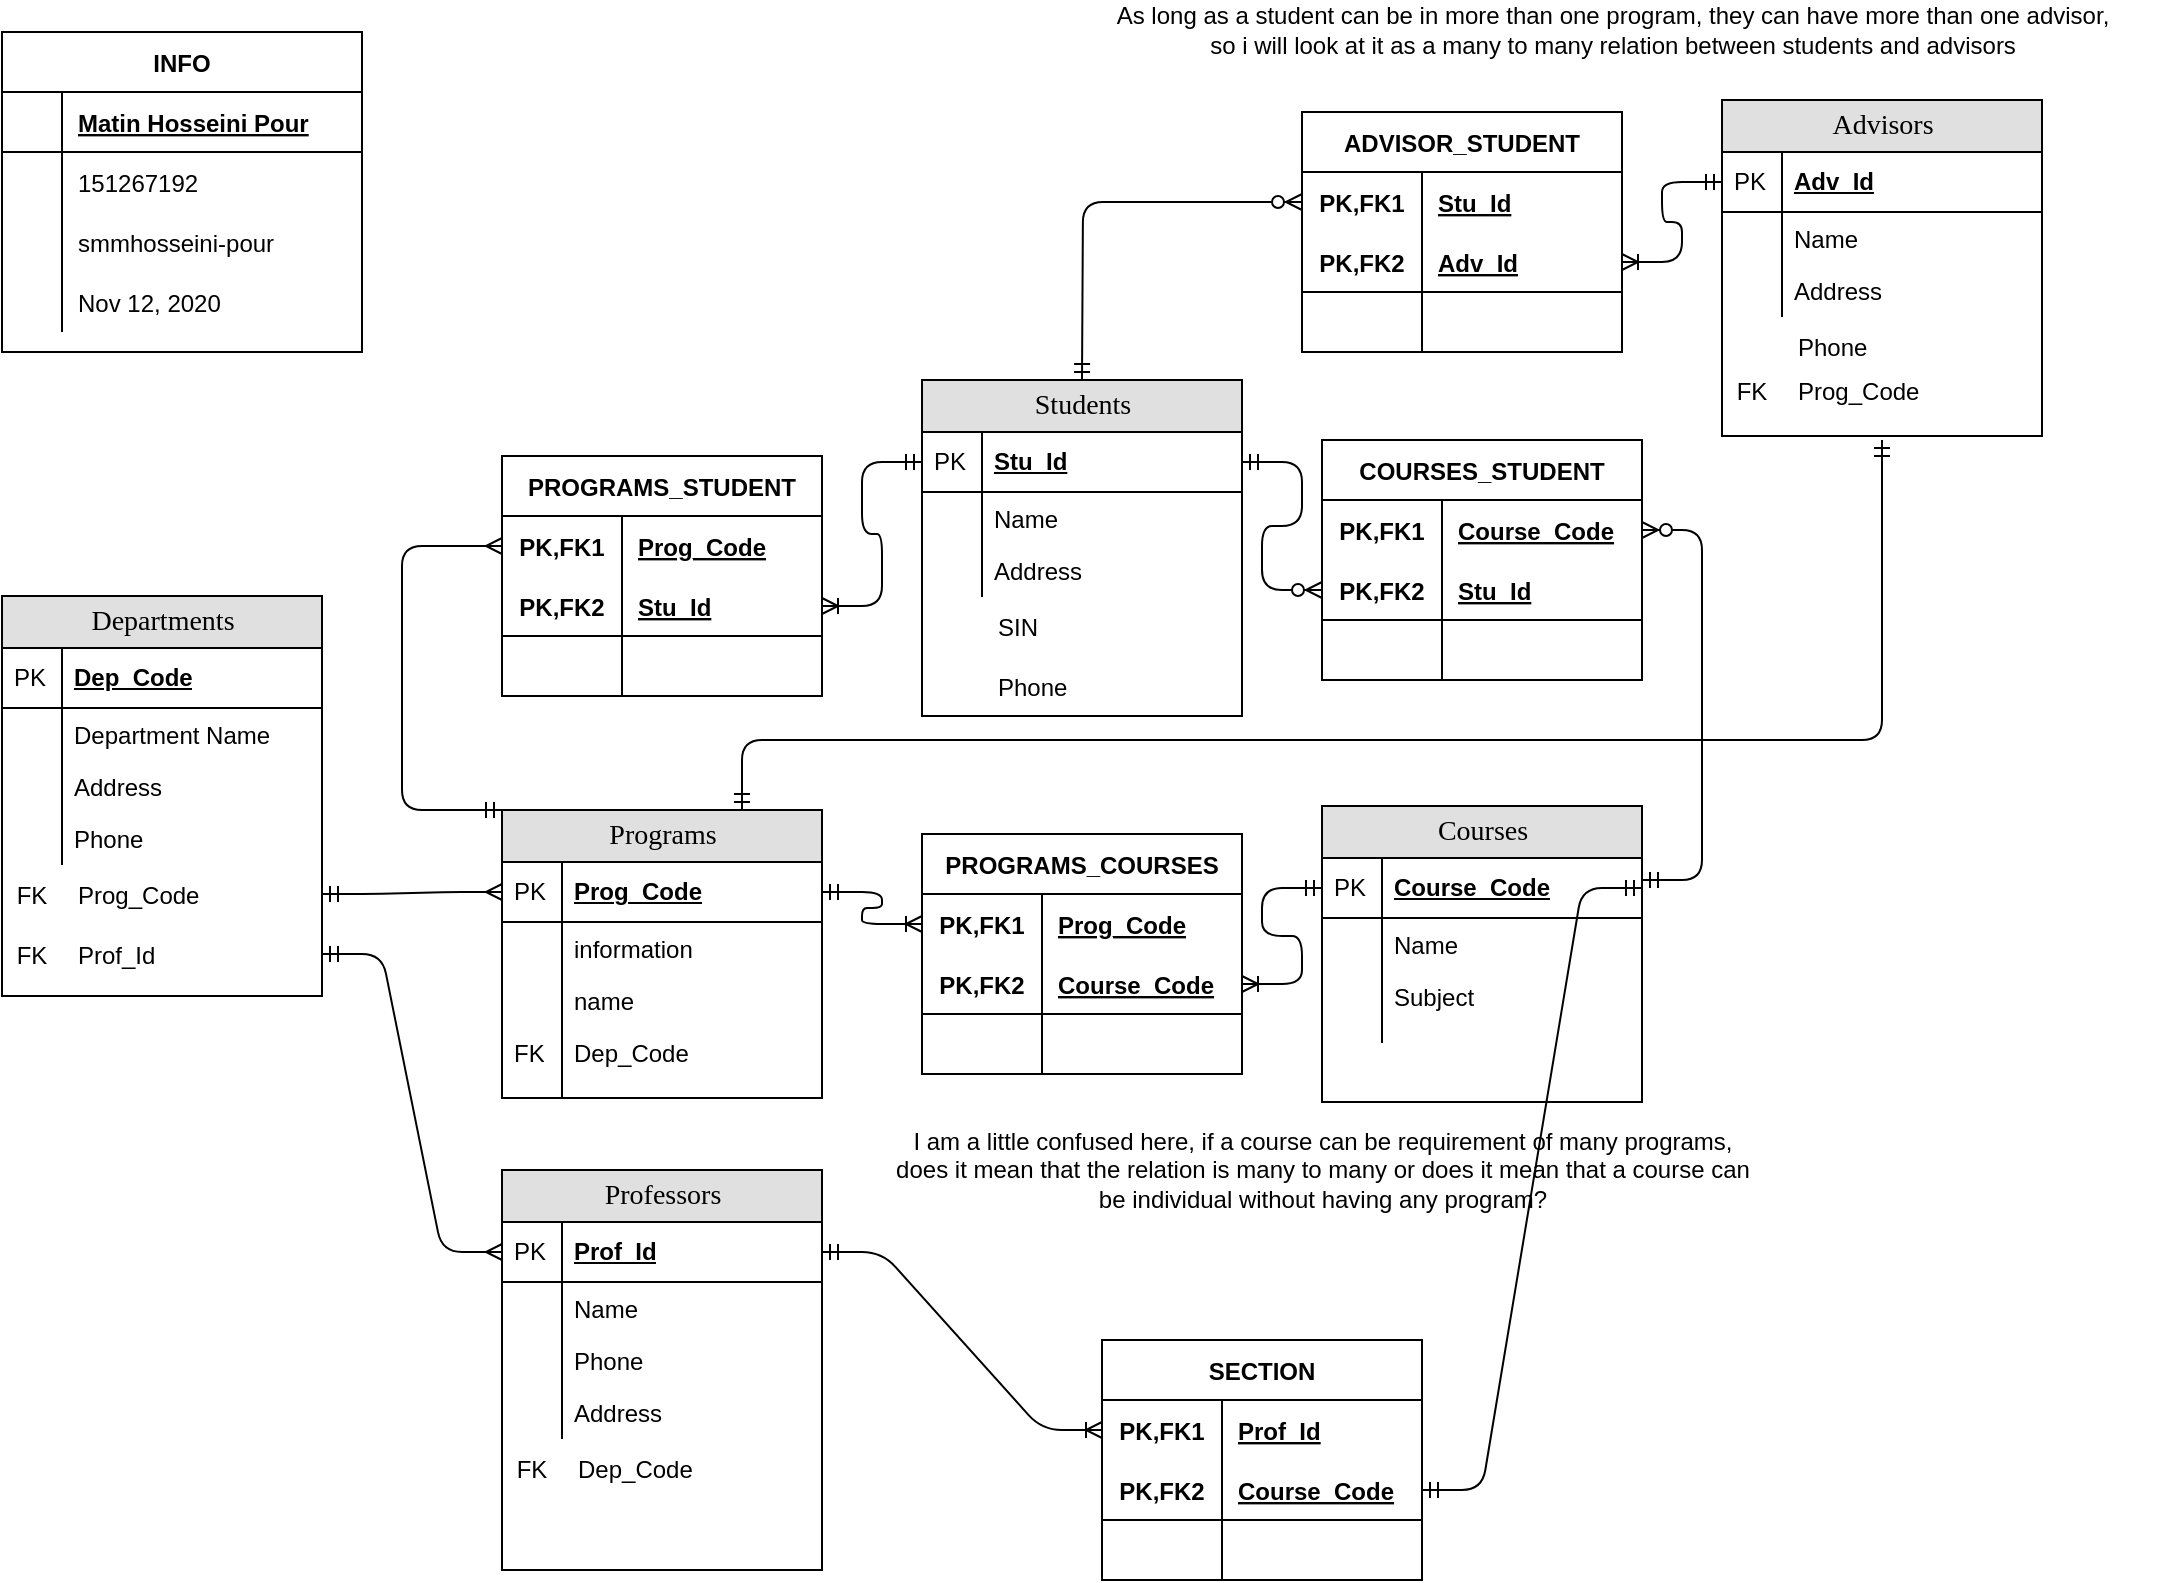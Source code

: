 <mxfile version="13.9.7" type="device"><diagram name="Page-1" id="e56a1550-8fbb-45ad-956c-1786394a9013"><mxGraphModel dx="1210" dy="620" grid="1" gridSize="10" guides="1" tooltips="1" connect="1" arrows="1" fold="1" page="1" pageScale="1" pageWidth="1100" pageHeight="850" background="#ffffff" math="0" shadow="0"><root><mxCell id="0"/><mxCell id="1" parent="0"/><mxCell id="2e49270ec7c68f3f-8" value="Courses" style="swimlane;html=1;fontStyle=0;childLayout=stackLayout;horizontal=1;startSize=26;fillColor=#e0e0e0;horizontalStack=0;resizeParent=1;resizeLast=0;collapsible=1;marginBottom=0;swimlaneFillColor=#ffffff;align=center;rounded=0;shadow=0;comic=0;labelBackgroundColor=none;strokeWidth=1;fontFamily=Verdana;fontSize=14;swimlaneLine=1;" parent="1" vertex="1"><mxGeometry x="690" y="463" width="160" height="148" as="geometry"/></mxCell><mxCell id="2e49270ec7c68f3f-9" value="Course_Code" style="shape=partialRectangle;top=0;left=0;right=0;bottom=1;html=1;align=left;verticalAlign=middle;fillColor=none;spacingLeft=34;spacingRight=4;whiteSpace=wrap;overflow=hidden;rotatable=0;points=[[0,0.5],[1,0.5]];portConstraint=eastwest;dropTarget=0;fontStyle=5;" parent="2e49270ec7c68f3f-8" vertex="1"><mxGeometry y="26" width="160" height="30" as="geometry"/></mxCell><mxCell id="2e49270ec7c68f3f-10" value="PK" style="shape=partialRectangle;top=0;left=0;bottom=0;html=1;fillColor=none;align=left;verticalAlign=middle;spacingLeft=4;spacingRight=4;whiteSpace=wrap;overflow=hidden;rotatable=0;points=[];portConstraint=eastwest;part=1;" parent="2e49270ec7c68f3f-9" vertex="1" connectable="0"><mxGeometry width="30" height="30" as="geometry"/></mxCell><mxCell id="2e49270ec7c68f3f-11" value="Name" style="shape=partialRectangle;top=0;left=0;right=0;bottom=0;html=1;align=left;verticalAlign=top;fillColor=none;spacingLeft=34;spacingRight=4;whiteSpace=wrap;overflow=hidden;rotatable=0;points=[[0,0.5],[1,0.5]];portConstraint=eastwest;dropTarget=0;" parent="2e49270ec7c68f3f-8" vertex="1"><mxGeometry y="56" width="160" height="26" as="geometry"/></mxCell><mxCell id="2e49270ec7c68f3f-12" value="" style="shape=partialRectangle;top=0;left=0;bottom=0;html=1;fillColor=none;align=left;verticalAlign=top;spacingLeft=4;spacingRight=4;whiteSpace=wrap;overflow=hidden;rotatable=0;points=[];portConstraint=eastwest;part=1;" parent="2e49270ec7c68f3f-11" vertex="1" connectable="0"><mxGeometry width="30" height="26" as="geometry"/></mxCell><mxCell id="2e49270ec7c68f3f-13" value="&lt;div&gt;Subject&lt;/div&gt;&lt;div&gt;&lt;br&gt;&lt;/div&gt;" style="shape=partialRectangle;top=0;left=0;right=0;bottom=0;html=1;align=left;verticalAlign=top;fillColor=none;spacingLeft=34;spacingRight=4;whiteSpace=wrap;overflow=hidden;rotatable=0;points=[[0,0.5],[1,0.5]];portConstraint=eastwest;dropTarget=0;" parent="2e49270ec7c68f3f-8" vertex="1"><mxGeometry y="82" width="160" height="26" as="geometry"/></mxCell><mxCell id="2e49270ec7c68f3f-14" value="" style="shape=partialRectangle;top=0;left=0;bottom=0;html=1;fillColor=none;align=left;verticalAlign=top;spacingLeft=4;spacingRight=4;whiteSpace=wrap;overflow=hidden;rotatable=0;points=[];portConstraint=eastwest;part=1;" parent="2e49270ec7c68f3f-13" vertex="1" connectable="0"><mxGeometry width="30" height="26" as="geometry"/></mxCell><mxCell id="2e49270ec7c68f3f-17" value="" style="shape=partialRectangle;top=0;left=0;right=0;bottom=0;html=1;align=left;verticalAlign=top;fillColor=none;spacingLeft=34;spacingRight=4;whiteSpace=wrap;overflow=hidden;rotatable=0;points=[[0,0.5],[1,0.5]];portConstraint=eastwest;dropTarget=0;" parent="2e49270ec7c68f3f-8" vertex="1"><mxGeometry y="108" width="160" height="10" as="geometry"/></mxCell><mxCell id="2e49270ec7c68f3f-18" value="" style="shape=partialRectangle;top=0;left=0;bottom=0;html=1;fillColor=none;align=left;verticalAlign=top;spacingLeft=4;spacingRight=4;whiteSpace=wrap;overflow=hidden;rotatable=0;points=[];portConstraint=eastwest;part=1;" parent="2e49270ec7c68f3f-17" vertex="1" connectable="0"><mxGeometry width="30" height="10" as="geometry"/></mxCell><mxCell id="2e49270ec7c68f3f-19" value="Professors" style="swimlane;html=1;fontStyle=0;childLayout=stackLayout;horizontal=1;startSize=26;fillColor=#e0e0e0;horizontalStack=0;resizeParent=1;resizeLast=0;collapsible=1;marginBottom=0;swimlaneFillColor=#ffffff;align=center;rounded=0;shadow=0;comic=0;labelBackgroundColor=none;strokeWidth=1;fontFamily=Verdana;fontSize=14" parent="1" vertex="1"><mxGeometry x="280" y="645" width="160" height="200" as="geometry"/></mxCell><mxCell id="2e49270ec7c68f3f-20" value="Prof_Id" style="shape=partialRectangle;top=0;left=0;right=0;bottom=1;html=1;align=left;verticalAlign=middle;fillColor=none;spacingLeft=34;spacingRight=4;whiteSpace=wrap;overflow=hidden;rotatable=0;points=[[0,0.5],[1,0.5]];portConstraint=eastwest;dropTarget=0;fontStyle=5;" parent="2e49270ec7c68f3f-19" vertex="1"><mxGeometry y="26" width="160" height="30" as="geometry"/></mxCell><mxCell id="2e49270ec7c68f3f-21" value="PK" style="shape=partialRectangle;top=0;left=0;bottom=0;html=1;fillColor=none;align=left;verticalAlign=middle;spacingLeft=4;spacingRight=4;whiteSpace=wrap;overflow=hidden;rotatable=0;points=[];portConstraint=eastwest;part=1;" parent="2e49270ec7c68f3f-20" vertex="1" connectable="0"><mxGeometry width="30" height="30" as="geometry"/></mxCell><mxCell id="2e49270ec7c68f3f-22" value="Name" style="shape=partialRectangle;top=0;left=0;right=0;bottom=0;html=1;align=left;verticalAlign=top;fillColor=none;spacingLeft=34;spacingRight=4;whiteSpace=wrap;overflow=hidden;rotatable=0;points=[[0,0.5],[1,0.5]];portConstraint=eastwest;dropTarget=0;" parent="2e49270ec7c68f3f-19" vertex="1"><mxGeometry y="56" width="160" height="26" as="geometry"/></mxCell><mxCell id="2e49270ec7c68f3f-23" value="" style="shape=partialRectangle;top=0;left=0;bottom=0;html=1;fillColor=none;align=left;verticalAlign=top;spacingLeft=4;spacingRight=4;whiteSpace=wrap;overflow=hidden;rotatable=0;points=[];portConstraint=eastwest;part=1;" parent="2e49270ec7c68f3f-22" vertex="1" connectable="0"><mxGeometry width="30" height="26" as="geometry"/></mxCell><mxCell id="2e49270ec7c68f3f-24" value="Phone" style="shape=partialRectangle;top=0;left=0;right=0;bottom=0;html=1;align=left;verticalAlign=top;fillColor=none;spacingLeft=34;spacingRight=4;whiteSpace=wrap;overflow=hidden;rotatable=0;points=[[0,0.5],[1,0.5]];portConstraint=eastwest;dropTarget=0;" parent="2e49270ec7c68f3f-19" vertex="1"><mxGeometry y="82" width="160" height="26" as="geometry"/></mxCell><mxCell id="2e49270ec7c68f3f-25" value="" style="shape=partialRectangle;top=0;left=0;bottom=0;html=1;fillColor=none;align=left;verticalAlign=top;spacingLeft=4;spacingRight=4;whiteSpace=wrap;overflow=hidden;rotatable=0;points=[];portConstraint=eastwest;part=1;" parent="2e49270ec7c68f3f-24" vertex="1" connectable="0"><mxGeometry width="30" height="26" as="geometry"/></mxCell><mxCell id="2e49270ec7c68f3f-26" value="Address" style="shape=partialRectangle;top=0;left=0;right=0;bottom=0;html=1;align=left;verticalAlign=top;fillColor=none;spacingLeft=34;spacingRight=4;whiteSpace=wrap;overflow=hidden;rotatable=0;points=[[0,0.5],[1,0.5]];portConstraint=eastwest;dropTarget=0;" parent="2e49270ec7c68f3f-19" vertex="1"><mxGeometry y="108" width="160" height="26" as="geometry"/></mxCell><mxCell id="2e49270ec7c68f3f-27" value="" style="shape=partialRectangle;top=0;left=0;bottom=0;html=1;fillColor=none;align=left;verticalAlign=top;spacingLeft=4;spacingRight=4;whiteSpace=wrap;overflow=hidden;rotatable=0;points=[];portConstraint=eastwest;part=1;" parent="2e49270ec7c68f3f-26" vertex="1" connectable="0"><mxGeometry width="30" height="26" as="geometry"/></mxCell><mxCell id="X3cToqN8PCrQTRMzP33B-91" value="" style="shape=table;startSize=0;container=1;collapsible=1;childLayout=tableLayout;fixedRows=1;rowLines=0;fontStyle=0;align=center;resizeLast=1;strokeColor=none;fillColor=none;" vertex="1" parent="2e49270ec7c68f3f-19"><mxGeometry y="134" width="160" height="30" as="geometry"/></mxCell><mxCell id="X3cToqN8PCrQTRMzP33B-92" value="" style="shape=partialRectangle;collapsible=0;dropTarget=0;pointerEvents=0;fillColor=none;top=0;left=0;bottom=0;right=0;points=[[0,0.5],[1,0.5]];portConstraint=eastwest;" vertex="1" parent="X3cToqN8PCrQTRMzP33B-91"><mxGeometry width="160" height="30" as="geometry"/></mxCell><mxCell id="X3cToqN8PCrQTRMzP33B-93" value="FK" style="shape=partialRectangle;connectable=0;fillColor=none;top=0;left=0;bottom=0;right=0;fontStyle=0;overflow=hidden;" vertex="1" parent="X3cToqN8PCrQTRMzP33B-92"><mxGeometry width="30" height="30" as="geometry"/></mxCell><mxCell id="X3cToqN8PCrQTRMzP33B-94" value="Dep_Code" style="shape=partialRectangle;connectable=0;fillColor=none;top=0;left=0;bottom=0;right=0;align=left;spacingLeft=6;fontStyle=0;overflow=hidden;" vertex="1" parent="X3cToqN8PCrQTRMzP33B-92"><mxGeometry x="30" width="130" height="30" as="geometry"/></mxCell><mxCell id="2e49270ec7c68f3f-80" value="Departments" style="swimlane;html=1;fontStyle=0;childLayout=stackLayout;horizontal=1;startSize=26;fillColor=#e0e0e0;horizontalStack=0;resizeParent=1;resizeLast=0;collapsible=1;marginBottom=0;swimlaneFillColor=#ffffff;align=center;rounded=0;shadow=0;comic=0;labelBackgroundColor=none;strokeWidth=1;fontFamily=Verdana;fontSize=14" parent="1" vertex="1"><mxGeometry x="30" y="358" width="160" height="200" as="geometry"/></mxCell><mxCell id="2e49270ec7c68f3f-81" value="Dep_Code" style="shape=partialRectangle;top=0;left=0;right=0;bottom=1;html=1;align=left;verticalAlign=middle;fillColor=none;spacingLeft=34;spacingRight=4;whiteSpace=wrap;overflow=hidden;rotatable=0;points=[[0,0.5],[1,0.5]];portConstraint=eastwest;dropTarget=0;fontStyle=5;" parent="2e49270ec7c68f3f-80" vertex="1"><mxGeometry y="26" width="160" height="30" as="geometry"/></mxCell><mxCell id="2e49270ec7c68f3f-82" value="PK" style="shape=partialRectangle;top=0;left=0;bottom=0;html=1;fillColor=none;align=left;verticalAlign=middle;spacingLeft=4;spacingRight=4;whiteSpace=wrap;overflow=hidden;rotatable=0;points=[];portConstraint=eastwest;part=1;" parent="2e49270ec7c68f3f-81" vertex="1" connectable="0"><mxGeometry width="30" height="30" as="geometry"/></mxCell><mxCell id="2e49270ec7c68f3f-87" value="Department Name" style="shape=partialRectangle;top=0;left=0;right=0;bottom=0;html=1;align=left;verticalAlign=top;fillColor=none;spacingLeft=34;spacingRight=4;whiteSpace=wrap;overflow=hidden;rotatable=0;points=[[0,0.5],[1,0.5]];portConstraint=eastwest;dropTarget=0;" parent="2e49270ec7c68f3f-80" vertex="1"><mxGeometry y="56" width="160" height="26" as="geometry"/></mxCell><mxCell id="2e49270ec7c68f3f-88" value="" style="shape=partialRectangle;top=0;left=0;bottom=0;html=1;fillColor=none;align=left;verticalAlign=top;spacingLeft=4;spacingRight=4;whiteSpace=wrap;overflow=hidden;rotatable=0;points=[];portConstraint=eastwest;part=1;" parent="2e49270ec7c68f3f-87" vertex="1" connectable="0"><mxGeometry width="30" height="26" as="geometry"/></mxCell><mxCell id="2e49270ec7c68f3f-83" value="Address" style="shape=partialRectangle;top=0;left=0;right=0;bottom=0;html=1;align=left;verticalAlign=top;fillColor=none;spacingLeft=34;spacingRight=4;whiteSpace=wrap;overflow=hidden;rotatable=0;points=[[0,0.5],[1,0.5]];portConstraint=eastwest;dropTarget=0;" parent="2e49270ec7c68f3f-80" vertex="1"><mxGeometry y="82" width="160" height="26" as="geometry"/></mxCell><mxCell id="2e49270ec7c68f3f-84" value="" style="shape=partialRectangle;top=0;left=0;bottom=0;html=1;fillColor=none;align=left;verticalAlign=top;spacingLeft=4;spacingRight=4;whiteSpace=wrap;overflow=hidden;rotatable=0;points=[];portConstraint=eastwest;part=1;" parent="2e49270ec7c68f3f-83" vertex="1" connectable="0"><mxGeometry width="30" height="26" as="geometry"/></mxCell><mxCell id="2e49270ec7c68f3f-85" value="Phone" style="shape=partialRectangle;top=0;left=0;right=0;bottom=0;html=1;align=left;verticalAlign=top;fillColor=none;spacingLeft=34;spacingRight=4;whiteSpace=wrap;overflow=hidden;rotatable=0;points=[[0,0.5],[1,0.5]];portConstraint=eastwest;dropTarget=0;" parent="2e49270ec7c68f3f-80" vertex="1"><mxGeometry y="108" width="160" height="26" as="geometry"/></mxCell><mxCell id="2e49270ec7c68f3f-86" value="" style="shape=partialRectangle;top=0;left=0;bottom=0;html=1;fillColor=none;align=left;verticalAlign=top;spacingLeft=4;spacingRight=4;whiteSpace=wrap;overflow=hidden;rotatable=0;points=[];portConstraint=eastwest;part=1;" parent="2e49270ec7c68f3f-85" vertex="1" connectable="0"><mxGeometry width="30" height="26" as="geometry"/></mxCell><mxCell id="X3cToqN8PCrQTRMzP33B-47" value="" style="shape=table;startSize=0;container=1;collapsible=1;childLayout=tableLayout;fixedRows=1;rowLines=0;fontStyle=0;align=center;resizeLast=1;strokeColor=none;fillColor=none;" vertex="1" parent="2e49270ec7c68f3f-80"><mxGeometry y="134" width="160" height="30" as="geometry"/></mxCell><mxCell id="X3cToqN8PCrQTRMzP33B-48" value="" style="shape=partialRectangle;collapsible=0;dropTarget=0;pointerEvents=0;fillColor=none;top=0;left=0;bottom=0;right=0;points=[[0,0.5],[1,0.5]];portConstraint=eastwest;" vertex="1" parent="X3cToqN8PCrQTRMzP33B-47"><mxGeometry width="160" height="30" as="geometry"/></mxCell><mxCell id="X3cToqN8PCrQTRMzP33B-49" value="FK" style="shape=partialRectangle;connectable=0;fillColor=none;top=0;left=0;bottom=0;right=0;fontStyle=0;overflow=hidden;" vertex="1" parent="X3cToqN8PCrQTRMzP33B-48"><mxGeometry width="30" height="30" as="geometry"/></mxCell><mxCell id="X3cToqN8PCrQTRMzP33B-50" value="Prog_Code" style="shape=partialRectangle;connectable=0;fillColor=none;top=0;left=0;bottom=0;right=0;align=left;spacingLeft=6;fontStyle=0;overflow=hidden;" vertex="1" parent="X3cToqN8PCrQTRMzP33B-48"><mxGeometry x="30" width="130" height="30" as="geometry"/></mxCell><mxCell id="X3cToqN8PCrQTRMzP33B-51" value="" style="shape=table;startSize=0;container=1;collapsible=1;childLayout=tableLayout;fixedRows=1;rowLines=0;fontStyle=0;align=center;resizeLast=1;strokeColor=none;fillColor=none;" vertex="1" parent="2e49270ec7c68f3f-80"><mxGeometry y="164" width="160" height="30" as="geometry"/></mxCell><mxCell id="X3cToqN8PCrQTRMzP33B-52" value="" style="shape=partialRectangle;collapsible=0;dropTarget=0;pointerEvents=0;fillColor=none;top=0;left=0;bottom=0;right=0;points=[[0,0.5],[1,0.5]];portConstraint=eastwest;" vertex="1" parent="X3cToqN8PCrQTRMzP33B-51"><mxGeometry width="160" height="30" as="geometry"/></mxCell><mxCell id="X3cToqN8PCrQTRMzP33B-53" value="FK" style="shape=partialRectangle;connectable=0;fillColor=none;top=0;left=0;bottom=0;right=0;fontStyle=0;overflow=hidden;" vertex="1" parent="X3cToqN8PCrQTRMzP33B-52"><mxGeometry width="30" height="30" as="geometry"/></mxCell><mxCell id="X3cToqN8PCrQTRMzP33B-54" value="Prof_Id" style="shape=partialRectangle;connectable=0;fillColor=none;top=0;left=0;bottom=0;right=0;align=left;spacingLeft=6;fontStyle=0;overflow=hidden;" vertex="1" parent="X3cToqN8PCrQTRMzP33B-52"><mxGeometry x="30" width="130" height="30" as="geometry"/></mxCell><mxCell id="X3cToqN8PCrQTRMzP33B-1" value="INFO" style="shape=table;startSize=30;container=1;collapsible=1;childLayout=tableLayout;fixedRows=1;rowLines=0;fontStyle=1;align=center;resizeLast=1;" vertex="1" parent="1"><mxGeometry x="30" y="76" width="180" height="160" as="geometry"/></mxCell><mxCell id="X3cToqN8PCrQTRMzP33B-2" value="" style="shape=partialRectangle;collapsible=0;dropTarget=0;pointerEvents=0;fillColor=none;top=0;left=0;bottom=1;right=0;points=[[0,0.5],[1,0.5]];portConstraint=eastwest;" vertex="1" parent="X3cToqN8PCrQTRMzP33B-1"><mxGeometry y="30" width="180" height="30" as="geometry"/></mxCell><mxCell id="X3cToqN8PCrQTRMzP33B-3" value="" style="shape=partialRectangle;connectable=0;fillColor=none;top=0;left=0;bottom=0;right=0;fontStyle=1;overflow=hidden;" vertex="1" parent="X3cToqN8PCrQTRMzP33B-2"><mxGeometry width="30" height="30" as="geometry"/></mxCell><mxCell id="X3cToqN8PCrQTRMzP33B-4" value="Matin Hosseini Pour" style="shape=partialRectangle;connectable=0;fillColor=none;top=0;left=0;bottom=0;right=0;align=left;spacingLeft=6;fontStyle=5;overflow=hidden;" vertex="1" parent="X3cToqN8PCrQTRMzP33B-2"><mxGeometry x="30" width="150" height="30" as="geometry"/></mxCell><mxCell id="X3cToqN8PCrQTRMzP33B-5" value="" style="shape=partialRectangle;collapsible=0;dropTarget=0;pointerEvents=0;fillColor=none;top=0;left=0;bottom=0;right=0;points=[[0,0.5],[1,0.5]];portConstraint=eastwest;" vertex="1" parent="X3cToqN8PCrQTRMzP33B-1"><mxGeometry y="60" width="180" height="30" as="geometry"/></mxCell><mxCell id="X3cToqN8PCrQTRMzP33B-6" value="" style="shape=partialRectangle;connectable=0;fillColor=none;top=0;left=0;bottom=0;right=0;editable=1;overflow=hidden;" vertex="1" parent="X3cToqN8PCrQTRMzP33B-5"><mxGeometry width="30" height="30" as="geometry"/></mxCell><mxCell id="X3cToqN8PCrQTRMzP33B-7" value="151267192" style="shape=partialRectangle;connectable=0;fillColor=none;top=0;left=0;bottom=0;right=0;align=left;spacingLeft=6;overflow=hidden;" vertex="1" parent="X3cToqN8PCrQTRMzP33B-5"><mxGeometry x="30" width="150" height="30" as="geometry"/></mxCell><mxCell id="X3cToqN8PCrQTRMzP33B-8" value="" style="shape=partialRectangle;collapsible=0;dropTarget=0;pointerEvents=0;fillColor=none;top=0;left=0;bottom=0;right=0;points=[[0,0.5],[1,0.5]];portConstraint=eastwest;" vertex="1" parent="X3cToqN8PCrQTRMzP33B-1"><mxGeometry y="90" width="180" height="30" as="geometry"/></mxCell><mxCell id="X3cToqN8PCrQTRMzP33B-9" value="" style="shape=partialRectangle;connectable=0;fillColor=none;top=0;left=0;bottom=0;right=0;editable=1;overflow=hidden;" vertex="1" parent="X3cToqN8PCrQTRMzP33B-8"><mxGeometry width="30" height="30" as="geometry"/></mxCell><mxCell id="X3cToqN8PCrQTRMzP33B-10" value="smmhosseini-pour" style="shape=partialRectangle;connectable=0;fillColor=none;top=0;left=0;bottom=0;right=0;align=left;spacingLeft=6;overflow=hidden;" vertex="1" parent="X3cToqN8PCrQTRMzP33B-8"><mxGeometry x="30" width="150" height="30" as="geometry"/></mxCell><mxCell id="X3cToqN8PCrQTRMzP33B-11" value="" style="shape=partialRectangle;collapsible=0;dropTarget=0;pointerEvents=0;fillColor=none;top=0;left=0;bottom=0;right=0;points=[[0,0.5],[1,0.5]];portConstraint=eastwest;" vertex="1" parent="X3cToqN8PCrQTRMzP33B-1"><mxGeometry y="120" width="180" height="30" as="geometry"/></mxCell><mxCell id="X3cToqN8PCrQTRMzP33B-12" value="" style="shape=partialRectangle;connectable=0;fillColor=none;top=0;left=0;bottom=0;right=0;editable=1;overflow=hidden;" vertex="1" parent="X3cToqN8PCrQTRMzP33B-11"><mxGeometry width="30" height="30" as="geometry"/></mxCell><mxCell id="X3cToqN8PCrQTRMzP33B-13" value="Nov 12, 2020" style="shape=partialRectangle;connectable=0;fillColor=none;top=0;left=0;bottom=0;right=0;align=left;spacingLeft=6;overflow=hidden;" vertex="1" parent="X3cToqN8PCrQTRMzP33B-11"><mxGeometry x="30" width="150" height="30" as="geometry"/></mxCell><mxCell id="X3cToqN8PCrQTRMzP33B-14" value="Programs" style="swimlane;html=1;fontStyle=0;childLayout=stackLayout;horizontal=1;startSize=26;fillColor=#e0e0e0;horizontalStack=0;resizeParent=1;resizeLast=0;collapsible=1;marginBottom=0;swimlaneFillColor=#ffffff;align=center;rounded=0;shadow=0;comic=0;labelBackgroundColor=none;strokeWidth=1;fontFamily=Verdana;fontSize=14" vertex="1" parent="1"><mxGeometry x="280" y="465" width="160" height="144" as="geometry"/></mxCell><mxCell id="X3cToqN8PCrQTRMzP33B-15" value="Prog_Code" style="shape=partialRectangle;top=0;left=0;right=0;bottom=1;html=1;align=left;verticalAlign=middle;fillColor=none;spacingLeft=34;spacingRight=4;whiteSpace=wrap;overflow=hidden;rotatable=0;points=[[0,0.5],[1,0.5]];portConstraint=eastwest;dropTarget=0;fontStyle=5;" vertex="1" parent="X3cToqN8PCrQTRMzP33B-14"><mxGeometry y="26" width="160" height="30" as="geometry"/></mxCell><mxCell id="X3cToqN8PCrQTRMzP33B-16" value="PK" style="shape=partialRectangle;top=0;left=0;bottom=0;html=1;fillColor=none;align=left;verticalAlign=middle;spacingLeft=4;spacingRight=4;whiteSpace=wrap;overflow=hidden;rotatable=0;points=[];portConstraint=eastwest;part=1;" vertex="1" connectable="0" parent="X3cToqN8PCrQTRMzP33B-15"><mxGeometry width="30" height="30" as="geometry"/></mxCell><mxCell id="X3cToqN8PCrQTRMzP33B-17" value="information" style="shape=partialRectangle;top=0;left=0;right=0;bottom=0;html=1;align=left;verticalAlign=top;fillColor=none;spacingLeft=34;spacingRight=4;whiteSpace=wrap;overflow=hidden;rotatable=0;points=[[0,0.5],[1,0.5]];portConstraint=eastwest;dropTarget=0;" vertex="1" parent="X3cToqN8PCrQTRMzP33B-14"><mxGeometry y="56" width="160" height="26" as="geometry"/></mxCell><mxCell id="X3cToqN8PCrQTRMzP33B-18" value="" style="shape=partialRectangle;top=0;left=0;bottom=0;html=1;fillColor=none;align=left;verticalAlign=top;spacingLeft=4;spacingRight=4;whiteSpace=wrap;overflow=hidden;rotatable=0;points=[];portConstraint=eastwest;part=1;" vertex="1" connectable="0" parent="X3cToqN8PCrQTRMzP33B-17"><mxGeometry width="30" height="26" as="geometry"/></mxCell><mxCell id="X3cToqN8PCrQTRMzP33B-19" value="name" style="shape=partialRectangle;top=0;left=0;right=0;bottom=0;html=1;align=left;verticalAlign=top;fillColor=none;spacingLeft=34;spacingRight=4;whiteSpace=wrap;overflow=hidden;rotatable=0;points=[[0,0.5],[1,0.5]];portConstraint=eastwest;dropTarget=0;" vertex="1" parent="X3cToqN8PCrQTRMzP33B-14"><mxGeometry y="82" width="160" height="26" as="geometry"/></mxCell><mxCell id="X3cToqN8PCrQTRMzP33B-20" value="" style="shape=partialRectangle;top=0;left=0;bottom=0;html=1;fillColor=none;align=left;verticalAlign=top;spacingLeft=4;spacingRight=4;whiteSpace=wrap;overflow=hidden;rotatable=0;points=[];portConstraint=eastwest;part=1;" vertex="1" connectable="0" parent="X3cToqN8PCrQTRMzP33B-19"><mxGeometry width="30" height="26" as="geometry"/></mxCell><mxCell id="X3cToqN8PCrQTRMzP33B-21" value="Dep_Code" style="shape=partialRectangle;top=0;left=0;right=0;bottom=0;html=1;align=left;verticalAlign=top;fillColor=none;spacingLeft=34;spacingRight=4;whiteSpace=wrap;overflow=hidden;rotatable=0;points=[[0,0.5],[1,0.5]];portConstraint=eastwest;dropTarget=0;" vertex="1" parent="X3cToqN8PCrQTRMzP33B-14"><mxGeometry y="108" width="160" height="26" as="geometry"/></mxCell><mxCell id="X3cToqN8PCrQTRMzP33B-22" value="FK" style="shape=partialRectangle;top=0;left=0;bottom=0;html=1;fillColor=none;align=left;verticalAlign=top;spacingLeft=4;spacingRight=4;whiteSpace=wrap;overflow=hidden;rotatable=0;points=[];portConstraint=eastwest;part=1;" vertex="1" connectable="0" parent="X3cToqN8PCrQTRMzP33B-21"><mxGeometry width="30" height="26" as="geometry"/></mxCell><mxCell id="X3cToqN8PCrQTRMzP33B-23" value="" style="shape=partialRectangle;top=0;left=0;right=0;bottom=0;html=1;align=left;verticalAlign=top;fillColor=none;spacingLeft=34;spacingRight=4;whiteSpace=wrap;overflow=hidden;rotatable=0;points=[[0,0.5],[1,0.5]];portConstraint=eastwest;dropTarget=0;" vertex="1" parent="X3cToqN8PCrQTRMzP33B-14"><mxGeometry y="134" width="160" height="10" as="geometry"/></mxCell><mxCell id="X3cToqN8PCrQTRMzP33B-24" value="" style="shape=partialRectangle;top=0;left=0;bottom=0;html=1;fillColor=none;align=left;verticalAlign=top;spacingLeft=4;spacingRight=4;whiteSpace=wrap;overflow=hidden;rotatable=0;points=[];portConstraint=eastwest;part=1;" vertex="1" connectable="0" parent="X3cToqN8PCrQTRMzP33B-23"><mxGeometry width="30" height="10" as="geometry"/></mxCell><mxCell id="X3cToqN8PCrQTRMzP33B-55" value="" style="edgeStyle=entityRelationEdgeStyle;fontSize=12;html=1;endArrow=ERmany;startArrow=ERmandOne;exitX=1;exitY=0.5;exitDx=0;exitDy=0;entryX=0;entryY=0.5;entryDx=0;entryDy=0;endFill=0;" edge="1" parent="1" source="X3cToqN8PCrQTRMzP33B-48" target="X3cToqN8PCrQTRMzP33B-15"><mxGeometry width="100" height="100" relative="1" as="geometry"><mxPoint x="210" y="508" as="sourcePoint"/><mxPoint x="250" y="260" as="targetPoint"/></mxGeometry></mxCell><mxCell id="X3cToqN8PCrQTRMzP33B-56" value="" style="edgeStyle=entityRelationEdgeStyle;fontSize=12;html=1;endArrow=ERmany;exitX=1;exitY=0.5;exitDx=0;exitDy=0;entryX=0;entryY=0.5;entryDx=0;entryDy=0;startArrow=ERmandOne;startFill=0;" edge="1" parent="1" source="X3cToqN8PCrQTRMzP33B-52" target="2e49270ec7c68f3f-20"><mxGeometry width="100" height="100" relative="1" as="geometry"><mxPoint x="200" y="540" as="sourcePoint"/><mxPoint x="300" y="440" as="targetPoint"/></mxGeometry></mxCell><mxCell id="X3cToqN8PCrQTRMzP33B-75" value="PROGRAMS_COURSES" style="shape=table;startSize=30;container=1;collapsible=1;childLayout=tableLayout;fixedRows=1;rowLines=0;fontStyle=1;align=center;resizeLast=1;" vertex="1" parent="1"><mxGeometry x="490" y="477" width="160" height="120" as="geometry"/></mxCell><mxCell id="X3cToqN8PCrQTRMzP33B-76" value="" style="shape=partialRectangle;collapsible=0;dropTarget=0;pointerEvents=0;fillColor=none;top=0;left=0;bottom=0;right=0;points=[[0,0.5],[1,0.5]];portConstraint=eastwest;" vertex="1" parent="X3cToqN8PCrQTRMzP33B-75"><mxGeometry y="30" width="160" height="30" as="geometry"/></mxCell><mxCell id="X3cToqN8PCrQTRMzP33B-77" value="PK,FK1" style="shape=partialRectangle;connectable=0;fillColor=none;top=0;left=0;bottom=0;right=0;fontStyle=1;overflow=hidden;" vertex="1" parent="X3cToqN8PCrQTRMzP33B-76"><mxGeometry width="60" height="30" as="geometry"/></mxCell><mxCell id="X3cToqN8PCrQTRMzP33B-78" value="Prog_Code" style="shape=partialRectangle;connectable=0;fillColor=none;top=0;left=0;bottom=0;right=0;align=left;spacingLeft=6;fontStyle=5;overflow=hidden;" vertex="1" parent="X3cToqN8PCrQTRMzP33B-76"><mxGeometry x="60" width="100" height="30" as="geometry"/></mxCell><mxCell id="X3cToqN8PCrQTRMzP33B-79" value="" style="shape=partialRectangle;collapsible=0;dropTarget=0;pointerEvents=0;fillColor=none;top=0;left=0;bottom=1;right=0;points=[[0,0.5],[1,0.5]];portConstraint=eastwest;" vertex="1" parent="X3cToqN8PCrQTRMzP33B-75"><mxGeometry y="60" width="160" height="30" as="geometry"/></mxCell><mxCell id="X3cToqN8PCrQTRMzP33B-80" value="PK,FK2" style="shape=partialRectangle;connectable=0;fillColor=none;top=0;left=0;bottom=0;right=0;fontStyle=1;overflow=hidden;" vertex="1" parent="X3cToqN8PCrQTRMzP33B-79"><mxGeometry width="60" height="30" as="geometry"/></mxCell><mxCell id="X3cToqN8PCrQTRMzP33B-81" value="Course_Code" style="shape=partialRectangle;connectable=0;fillColor=none;top=0;left=0;bottom=0;right=0;align=left;spacingLeft=6;fontStyle=5;overflow=hidden;" vertex="1" parent="X3cToqN8PCrQTRMzP33B-79"><mxGeometry x="60" width="100" height="30" as="geometry"/></mxCell><mxCell id="X3cToqN8PCrQTRMzP33B-82" value="" style="shape=partialRectangle;collapsible=0;dropTarget=0;pointerEvents=0;fillColor=none;top=0;left=0;bottom=0;right=0;points=[[0,0.5],[1,0.5]];portConstraint=eastwest;" vertex="1" parent="X3cToqN8PCrQTRMzP33B-75"><mxGeometry y="90" width="160" height="30" as="geometry"/></mxCell><mxCell id="X3cToqN8PCrQTRMzP33B-83" value="" style="shape=partialRectangle;connectable=0;fillColor=none;top=0;left=0;bottom=0;right=0;editable=1;overflow=hidden;" vertex="1" parent="X3cToqN8PCrQTRMzP33B-82"><mxGeometry width="60" height="30" as="geometry"/></mxCell><mxCell id="X3cToqN8PCrQTRMzP33B-84" value="" style="shape=partialRectangle;connectable=0;fillColor=none;top=0;left=0;bottom=0;right=0;align=left;spacingLeft=6;overflow=hidden;" vertex="1" parent="X3cToqN8PCrQTRMzP33B-82"><mxGeometry x="60" width="100" height="30" as="geometry"/></mxCell><mxCell id="X3cToqN8PCrQTRMzP33B-88" value="" style="edgeStyle=entityRelationEdgeStyle;fontSize=12;html=1;endArrow=ERoneToMany;startArrow=ERmandOne;exitX=1;exitY=0.5;exitDx=0;exitDy=0;entryX=0;entryY=0.5;entryDx=0;entryDy=0;startFill=0;endFill=0;" edge="1" parent="1" source="X3cToqN8PCrQTRMzP33B-15" target="X3cToqN8PCrQTRMzP33B-76"><mxGeometry width="100" height="100" relative="1" as="geometry"><mxPoint x="480" y="515" as="sourcePoint"/><mxPoint x="580" y="415" as="targetPoint"/></mxGeometry></mxCell><mxCell id="X3cToqN8PCrQTRMzP33B-89" value="" style="edgeStyle=entityRelationEdgeStyle;fontSize=12;html=1;endArrow=ERoneToMany;startArrow=ERmandOne;exitX=0;exitY=0.5;exitDx=0;exitDy=0;entryX=1;entryY=0.5;entryDx=0;entryDy=0;startFill=0;endFill=0;" edge="1" parent="1" source="2e49270ec7c68f3f-9" target="X3cToqN8PCrQTRMzP33B-79"><mxGeometry width="100" height="100" relative="1" as="geometry"><mxPoint x="590" y="635" as="sourcePoint"/><mxPoint x="640" y="651" as="targetPoint"/></mxGeometry></mxCell><mxCell id="X3cToqN8PCrQTRMzP33B-90" value="&lt;div&gt;I am a little confused here, if a course can be requirement of many programs,&lt;/div&gt;&lt;div&gt;does it mean that the relation is many to many or does it mean that a course can&lt;/div&gt;&lt;div&gt;be individual without having any program?&lt;br&gt;&lt;/div&gt;" style="text;html=1;align=center;verticalAlign=middle;resizable=0;points=[];autosize=1;" vertex="1" parent="1"><mxGeometry x="470" y="620" width="440" height="50" as="geometry"/></mxCell><mxCell id="X3cToqN8PCrQTRMzP33B-95" value="SECTION" style="shape=table;startSize=30;container=1;collapsible=1;childLayout=tableLayout;fixedRows=1;rowLines=0;fontStyle=1;align=center;resizeLast=1;" vertex="1" parent="1"><mxGeometry x="580" y="730" width="160" height="120" as="geometry"/></mxCell><mxCell id="X3cToqN8PCrQTRMzP33B-96" value="" style="shape=partialRectangle;collapsible=0;dropTarget=0;pointerEvents=0;fillColor=none;top=0;left=0;bottom=0;right=0;points=[[0,0.5],[1,0.5]];portConstraint=eastwest;" vertex="1" parent="X3cToqN8PCrQTRMzP33B-95"><mxGeometry y="30" width="160" height="30" as="geometry"/></mxCell><mxCell id="X3cToqN8PCrQTRMzP33B-97" value="PK,FK1" style="shape=partialRectangle;connectable=0;fillColor=none;top=0;left=0;bottom=0;right=0;fontStyle=1;overflow=hidden;" vertex="1" parent="X3cToqN8PCrQTRMzP33B-96"><mxGeometry width="60" height="30" as="geometry"/></mxCell><mxCell id="X3cToqN8PCrQTRMzP33B-98" value="Prof_Id" style="shape=partialRectangle;connectable=0;fillColor=none;top=0;left=0;bottom=0;right=0;align=left;spacingLeft=6;fontStyle=5;overflow=hidden;" vertex="1" parent="X3cToqN8PCrQTRMzP33B-96"><mxGeometry x="60" width="100" height="30" as="geometry"/></mxCell><mxCell id="X3cToqN8PCrQTRMzP33B-99" value="" style="shape=partialRectangle;collapsible=0;dropTarget=0;pointerEvents=0;fillColor=none;top=0;left=0;bottom=1;right=0;points=[[0,0.5],[1,0.5]];portConstraint=eastwest;" vertex="1" parent="X3cToqN8PCrQTRMzP33B-95"><mxGeometry y="60" width="160" height="30" as="geometry"/></mxCell><mxCell id="X3cToqN8PCrQTRMzP33B-100" value="PK,FK2" style="shape=partialRectangle;connectable=0;fillColor=none;top=0;left=0;bottom=0;right=0;fontStyle=1;overflow=hidden;" vertex="1" parent="X3cToqN8PCrQTRMzP33B-99"><mxGeometry width="60" height="30" as="geometry"/></mxCell><mxCell id="X3cToqN8PCrQTRMzP33B-101" value="Course_Code" style="shape=partialRectangle;connectable=0;fillColor=none;top=0;left=0;bottom=0;right=0;align=left;spacingLeft=6;fontStyle=5;overflow=hidden;" vertex="1" parent="X3cToqN8PCrQTRMzP33B-99"><mxGeometry x="60" width="100" height="30" as="geometry"/></mxCell><mxCell id="X3cToqN8PCrQTRMzP33B-102" value="" style="shape=partialRectangle;collapsible=0;dropTarget=0;pointerEvents=0;fillColor=none;top=0;left=0;bottom=0;right=0;points=[[0,0.5],[1,0.5]];portConstraint=eastwest;" vertex="1" parent="X3cToqN8PCrQTRMzP33B-95"><mxGeometry y="90" width="160" height="30" as="geometry"/></mxCell><mxCell id="X3cToqN8PCrQTRMzP33B-103" value="" style="shape=partialRectangle;connectable=0;fillColor=none;top=0;left=0;bottom=0;right=0;editable=1;overflow=hidden;" vertex="1" parent="X3cToqN8PCrQTRMzP33B-102"><mxGeometry width="60" height="30" as="geometry"/></mxCell><mxCell id="X3cToqN8PCrQTRMzP33B-104" value="" style="shape=partialRectangle;connectable=0;fillColor=none;top=0;left=0;bottom=0;right=0;align=left;spacingLeft=6;overflow=hidden;" vertex="1" parent="X3cToqN8PCrQTRMzP33B-102"><mxGeometry x="60" width="100" height="30" as="geometry"/></mxCell><mxCell id="X3cToqN8PCrQTRMzP33B-105" value="" style="edgeStyle=entityRelationEdgeStyle;fontSize=12;html=1;endArrow=ERmandOne;startArrow=ERmandOne;exitX=1;exitY=0.5;exitDx=0;exitDy=0;entryX=1;entryY=0.5;entryDx=0;entryDy=0;startFill=0;endFill=0;" edge="1" parent="1" source="2e49270ec7c68f3f-9" target="X3cToqN8PCrQTRMzP33B-99"><mxGeometry width="100" height="100" relative="1" as="geometry"><mxPoint x="770" y="655" as="sourcePoint"/><mxPoint x="730" y="703" as="targetPoint"/></mxGeometry></mxCell><mxCell id="X3cToqN8PCrQTRMzP33B-107" value="" style="edgeStyle=entityRelationEdgeStyle;fontSize=12;html=1;endArrow=ERoneToMany;startArrow=ERmandOne;exitX=1;exitY=0.5;exitDx=0;exitDy=0;entryX=0;entryY=0.5;entryDx=0;entryDy=0;startFill=0;endFill=0;" edge="1" parent="1" source="2e49270ec7c68f3f-20" target="X3cToqN8PCrQTRMzP33B-96"><mxGeometry width="100" height="100" relative="1" as="geometry"><mxPoint x="450" y="597" as="sourcePoint"/><mxPoint x="500" y="613" as="targetPoint"/></mxGeometry></mxCell><mxCell id="X3cToqN8PCrQTRMzP33B-108" value="Students" style="swimlane;html=1;fontStyle=0;childLayout=stackLayout;horizontal=1;startSize=26;fillColor=#e0e0e0;horizontalStack=0;resizeParent=1;resizeLast=0;collapsible=1;marginBottom=0;swimlaneFillColor=#ffffff;align=center;rounded=0;shadow=0;comic=0;labelBackgroundColor=none;strokeWidth=1;fontFamily=Verdana;fontSize=14" vertex="1" parent="1"><mxGeometry x="490" y="250" width="160" height="168" as="geometry"/></mxCell><mxCell id="X3cToqN8PCrQTRMzP33B-109" value="Stu_Id" style="shape=partialRectangle;top=0;left=0;right=0;bottom=1;html=1;align=left;verticalAlign=middle;fillColor=none;spacingLeft=34;spacingRight=4;whiteSpace=wrap;overflow=hidden;rotatable=0;points=[[0,0.5],[1,0.5]];portConstraint=eastwest;dropTarget=0;fontStyle=5;" vertex="1" parent="X3cToqN8PCrQTRMzP33B-108"><mxGeometry y="26" width="160" height="30" as="geometry"/></mxCell><mxCell id="X3cToqN8PCrQTRMzP33B-110" value="PK" style="shape=partialRectangle;top=0;left=0;bottom=0;html=1;fillColor=none;align=left;verticalAlign=middle;spacingLeft=4;spacingRight=4;whiteSpace=wrap;overflow=hidden;rotatable=0;points=[];portConstraint=eastwest;part=1;" vertex="1" connectable="0" parent="X3cToqN8PCrQTRMzP33B-109"><mxGeometry width="30" height="30" as="geometry"/></mxCell><mxCell id="X3cToqN8PCrQTRMzP33B-111" value="Name" style="shape=partialRectangle;top=0;left=0;right=0;bottom=0;html=1;align=left;verticalAlign=top;fillColor=none;spacingLeft=34;spacingRight=4;whiteSpace=wrap;overflow=hidden;rotatable=0;points=[[0,0.5],[1,0.5]];portConstraint=eastwest;dropTarget=0;" vertex="1" parent="X3cToqN8PCrQTRMzP33B-108"><mxGeometry y="56" width="160" height="26" as="geometry"/></mxCell><mxCell id="X3cToqN8PCrQTRMzP33B-112" value="" style="shape=partialRectangle;top=0;left=0;bottom=0;html=1;fillColor=none;align=left;verticalAlign=top;spacingLeft=4;spacingRight=4;whiteSpace=wrap;overflow=hidden;rotatable=0;points=[];portConstraint=eastwest;part=1;" vertex="1" connectable="0" parent="X3cToqN8PCrQTRMzP33B-111"><mxGeometry width="30" height="26" as="geometry"/></mxCell><mxCell id="X3cToqN8PCrQTRMzP33B-113" value="Address" style="shape=partialRectangle;top=0;left=0;right=0;bottom=0;html=1;align=left;verticalAlign=top;fillColor=none;spacingLeft=34;spacingRight=4;whiteSpace=wrap;overflow=hidden;rotatable=0;points=[[0,0.5],[1,0.5]];portConstraint=eastwest;dropTarget=0;" vertex="1" parent="X3cToqN8PCrQTRMzP33B-108"><mxGeometry y="82" width="160" height="26" as="geometry"/></mxCell><mxCell id="X3cToqN8PCrQTRMzP33B-114" value="" style="shape=partialRectangle;top=0;left=0;bottom=0;html=1;fillColor=none;align=left;verticalAlign=top;spacingLeft=4;spacingRight=4;whiteSpace=wrap;overflow=hidden;rotatable=0;points=[];portConstraint=eastwest;part=1;" vertex="1" connectable="0" parent="X3cToqN8PCrQTRMzP33B-113"><mxGeometry width="30" height="26" as="geometry"/></mxCell><mxCell id="X3cToqN8PCrQTRMzP33B-119" value="" style="shape=table;startSize=0;container=1;collapsible=1;childLayout=tableLayout;fixedRows=1;rowLines=0;fontStyle=0;align=center;resizeLast=1;strokeColor=none;fillColor=none;" vertex="1" parent="X3cToqN8PCrQTRMzP33B-108"><mxGeometry y="108" width="160" height="60" as="geometry"/></mxCell><mxCell id="X3cToqN8PCrQTRMzP33B-120" value="" style="shape=partialRectangle;collapsible=0;dropTarget=0;pointerEvents=0;fillColor=none;top=0;left=0;bottom=0;right=0;points=[[0,0.5],[1,0.5]];portConstraint=eastwest;" vertex="1" parent="X3cToqN8PCrQTRMzP33B-119"><mxGeometry width="160" height="30" as="geometry"/></mxCell><mxCell id="X3cToqN8PCrQTRMzP33B-121" value="" style="shape=partialRectangle;connectable=0;fillColor=none;top=0;left=0;bottom=0;right=0;editable=1;overflow=hidden;" vertex="1" parent="X3cToqN8PCrQTRMzP33B-120"><mxGeometry width="30" height="30" as="geometry"/></mxCell><mxCell id="X3cToqN8PCrQTRMzP33B-122" value="SIN" style="shape=partialRectangle;connectable=0;fillColor=none;top=0;left=0;bottom=0;right=0;align=left;spacingLeft=6;overflow=hidden;" vertex="1" parent="X3cToqN8PCrQTRMzP33B-120"><mxGeometry x="30" width="130" height="30" as="geometry"/></mxCell><mxCell id="X3cToqN8PCrQTRMzP33B-123" value="" style="shape=partialRectangle;collapsible=0;dropTarget=0;pointerEvents=0;fillColor=none;top=0;left=0;bottom=0;right=0;points=[[0,0.5],[1,0.5]];portConstraint=eastwest;" vertex="1" parent="X3cToqN8PCrQTRMzP33B-119"><mxGeometry y="30" width="160" height="30" as="geometry"/></mxCell><mxCell id="X3cToqN8PCrQTRMzP33B-124" value="" style="shape=partialRectangle;connectable=0;fillColor=none;top=0;left=0;bottom=0;right=0;editable=1;overflow=hidden;" vertex="1" parent="X3cToqN8PCrQTRMzP33B-123"><mxGeometry width="30" height="30" as="geometry"/></mxCell><mxCell id="X3cToqN8PCrQTRMzP33B-125" value="Phone" style="shape=partialRectangle;connectable=0;fillColor=none;top=0;left=0;bottom=0;right=0;align=left;spacingLeft=6;overflow=hidden;" vertex="1" parent="X3cToqN8PCrQTRMzP33B-123"><mxGeometry x="30" width="130" height="30" as="geometry"/></mxCell><mxCell id="X3cToqN8PCrQTRMzP33B-130" value="PROGRAMS_STUDENT" style="shape=table;startSize=30;container=1;collapsible=1;childLayout=tableLayout;fixedRows=1;rowLines=0;fontStyle=1;align=center;resizeLast=1;" vertex="1" parent="1"><mxGeometry x="280" y="288" width="160" height="120" as="geometry"/></mxCell><mxCell id="X3cToqN8PCrQTRMzP33B-131" value="" style="shape=partialRectangle;collapsible=0;dropTarget=0;pointerEvents=0;fillColor=none;top=0;left=0;bottom=0;right=0;points=[[0,0.5],[1,0.5]];portConstraint=eastwest;" vertex="1" parent="X3cToqN8PCrQTRMzP33B-130"><mxGeometry y="30" width="160" height="30" as="geometry"/></mxCell><mxCell id="X3cToqN8PCrQTRMzP33B-132" value="PK,FK1" style="shape=partialRectangle;connectable=0;fillColor=none;top=0;left=0;bottom=0;right=0;fontStyle=1;overflow=hidden;" vertex="1" parent="X3cToqN8PCrQTRMzP33B-131"><mxGeometry width="60" height="30" as="geometry"/></mxCell><mxCell id="X3cToqN8PCrQTRMzP33B-133" value="Prog_Code" style="shape=partialRectangle;connectable=0;fillColor=none;top=0;left=0;bottom=0;right=0;align=left;spacingLeft=6;fontStyle=5;overflow=hidden;" vertex="1" parent="X3cToqN8PCrQTRMzP33B-131"><mxGeometry x="60" width="100" height="30" as="geometry"/></mxCell><mxCell id="X3cToqN8PCrQTRMzP33B-134" value="" style="shape=partialRectangle;collapsible=0;dropTarget=0;pointerEvents=0;fillColor=none;top=0;left=0;bottom=1;right=0;points=[[0,0.5],[1,0.5]];portConstraint=eastwest;" vertex="1" parent="X3cToqN8PCrQTRMzP33B-130"><mxGeometry y="60" width="160" height="30" as="geometry"/></mxCell><mxCell id="X3cToqN8PCrQTRMzP33B-135" value="PK,FK2" style="shape=partialRectangle;connectable=0;fillColor=none;top=0;left=0;bottom=0;right=0;fontStyle=1;overflow=hidden;" vertex="1" parent="X3cToqN8PCrQTRMzP33B-134"><mxGeometry width="60" height="30" as="geometry"/></mxCell><mxCell id="X3cToqN8PCrQTRMzP33B-136" value="Stu_Id" style="shape=partialRectangle;connectable=0;fillColor=none;top=0;left=0;bottom=0;right=0;align=left;spacingLeft=6;fontStyle=5;overflow=hidden;" vertex="1" parent="X3cToqN8PCrQTRMzP33B-134"><mxGeometry x="60" width="100" height="30" as="geometry"/></mxCell><mxCell id="X3cToqN8PCrQTRMzP33B-137" value="" style="shape=partialRectangle;collapsible=0;dropTarget=0;pointerEvents=0;fillColor=none;top=0;left=0;bottom=0;right=0;points=[[0,0.5],[1,0.5]];portConstraint=eastwest;" vertex="1" parent="X3cToqN8PCrQTRMzP33B-130"><mxGeometry y="90" width="160" height="30" as="geometry"/></mxCell><mxCell id="X3cToqN8PCrQTRMzP33B-138" value="" style="shape=partialRectangle;connectable=0;fillColor=none;top=0;left=0;bottom=0;right=0;editable=1;overflow=hidden;" vertex="1" parent="X3cToqN8PCrQTRMzP33B-137"><mxGeometry width="60" height="30" as="geometry"/></mxCell><mxCell id="X3cToqN8PCrQTRMzP33B-139" value="" style="shape=partialRectangle;connectable=0;fillColor=none;top=0;left=0;bottom=0;right=0;align=left;spacingLeft=6;overflow=hidden;" vertex="1" parent="X3cToqN8PCrQTRMzP33B-137"><mxGeometry x="60" width="100" height="30" as="geometry"/></mxCell><mxCell id="X3cToqN8PCrQTRMzP33B-140" value="" style="edgeStyle=orthogonalEdgeStyle;fontSize=12;html=1;endArrow=ERmany;startArrow=ERmandOne;exitX=0;exitY=0;exitDx=0;exitDy=0;entryX=0;entryY=0.5;entryDx=0;entryDy=0;startFill=0;endFill=0;" edge="1" parent="1" source="X3cToqN8PCrQTRMzP33B-14" target="X3cToqN8PCrQTRMzP33B-131"><mxGeometry width="100" height="100" relative="1" as="geometry"><mxPoint x="190" y="340" as="sourcePoint"/><mxPoint x="240" y="356" as="targetPoint"/><Array as="points"><mxPoint x="230" y="465"/><mxPoint x="230" y="333"/></Array></mxGeometry></mxCell><mxCell id="X3cToqN8PCrQTRMzP33B-141" value="" style="edgeStyle=entityRelationEdgeStyle;fontSize=12;html=1;endArrow=ERoneToMany;startArrow=ERmandOne;exitX=0;exitY=0.5;exitDx=0;exitDy=0;entryX=1;entryY=0.5;entryDx=0;entryDy=0;startFill=0;endFill=0;" edge="1" parent="1" source="X3cToqN8PCrQTRMzP33B-109" target="X3cToqN8PCrQTRMzP33B-134"><mxGeometry width="100" height="100" relative="1" as="geometry"><mxPoint x="470" y="130" as="sourcePoint"/><mxPoint x="430" y="178" as="targetPoint"/></mxGeometry></mxCell><mxCell id="X3cToqN8PCrQTRMzP33B-142" value="COURSES_STUDENT" style="shape=table;startSize=30;container=1;collapsible=1;childLayout=tableLayout;fixedRows=1;rowLines=0;fontStyle=1;align=center;resizeLast=1;" vertex="1" parent="1"><mxGeometry x="690" y="280" width="160" height="120" as="geometry"/></mxCell><mxCell id="X3cToqN8PCrQTRMzP33B-143" value="" style="shape=partialRectangle;collapsible=0;dropTarget=0;pointerEvents=0;fillColor=none;top=0;left=0;bottom=0;right=0;points=[[0,0.5],[1,0.5]];portConstraint=eastwest;" vertex="1" parent="X3cToqN8PCrQTRMzP33B-142"><mxGeometry y="30" width="160" height="30" as="geometry"/></mxCell><mxCell id="X3cToqN8PCrQTRMzP33B-144" value="PK,FK1" style="shape=partialRectangle;connectable=0;fillColor=none;top=0;left=0;bottom=0;right=0;fontStyle=1;overflow=hidden;" vertex="1" parent="X3cToqN8PCrQTRMzP33B-143"><mxGeometry width="60" height="30" as="geometry"/></mxCell><mxCell id="X3cToqN8PCrQTRMzP33B-145" value="Course_Code" style="shape=partialRectangle;connectable=0;fillColor=none;top=0;left=0;bottom=0;right=0;align=left;spacingLeft=6;fontStyle=5;overflow=hidden;" vertex="1" parent="X3cToqN8PCrQTRMzP33B-143"><mxGeometry x="60" width="100" height="30" as="geometry"/></mxCell><mxCell id="X3cToqN8PCrQTRMzP33B-146" value="" style="shape=partialRectangle;collapsible=0;dropTarget=0;pointerEvents=0;fillColor=none;top=0;left=0;bottom=1;right=0;points=[[0,0.5],[1,0.5]];portConstraint=eastwest;" vertex="1" parent="X3cToqN8PCrQTRMzP33B-142"><mxGeometry y="60" width="160" height="30" as="geometry"/></mxCell><mxCell id="X3cToqN8PCrQTRMzP33B-147" value="PK,FK2" style="shape=partialRectangle;connectable=0;fillColor=none;top=0;left=0;bottom=0;right=0;fontStyle=1;overflow=hidden;" vertex="1" parent="X3cToqN8PCrQTRMzP33B-146"><mxGeometry width="60" height="30" as="geometry"/></mxCell><mxCell id="X3cToqN8PCrQTRMzP33B-148" value="Stu_Id" style="shape=partialRectangle;connectable=0;fillColor=none;top=0;left=0;bottom=0;right=0;align=left;spacingLeft=6;fontStyle=5;overflow=hidden;" vertex="1" parent="X3cToqN8PCrQTRMzP33B-146"><mxGeometry x="60" width="100" height="30" as="geometry"/></mxCell><mxCell id="X3cToqN8PCrQTRMzP33B-149" value="" style="shape=partialRectangle;collapsible=0;dropTarget=0;pointerEvents=0;fillColor=none;top=0;left=0;bottom=0;right=0;points=[[0,0.5],[1,0.5]];portConstraint=eastwest;" vertex="1" parent="X3cToqN8PCrQTRMzP33B-142"><mxGeometry y="90" width="160" height="30" as="geometry"/></mxCell><mxCell id="X3cToqN8PCrQTRMzP33B-150" value="" style="shape=partialRectangle;connectable=0;fillColor=none;top=0;left=0;bottom=0;right=0;editable=1;overflow=hidden;" vertex="1" parent="X3cToqN8PCrQTRMzP33B-149"><mxGeometry width="60" height="30" as="geometry"/></mxCell><mxCell id="X3cToqN8PCrQTRMzP33B-151" value="" style="shape=partialRectangle;connectable=0;fillColor=none;top=0;left=0;bottom=0;right=0;align=left;spacingLeft=6;overflow=hidden;" vertex="1" parent="X3cToqN8PCrQTRMzP33B-149"><mxGeometry x="60" width="100" height="30" as="geometry"/></mxCell><mxCell id="X3cToqN8PCrQTRMzP33B-152" value="" style="edgeStyle=entityRelationEdgeStyle;fontSize=12;html=1;endArrow=ERzeroToMany;startArrow=ERmandOne;exitX=1;exitY=0.25;exitDx=0;exitDy=0;entryX=1;entryY=0.5;entryDx=0;entryDy=0;startFill=0;endFill=1;" edge="1" parent="1" source="2e49270ec7c68f3f-8" target="X3cToqN8PCrQTRMzP33B-143"><mxGeometry width="100" height="100" relative="1" as="geometry"><mxPoint x="940" y="370" as="sourcePoint"/><mxPoint x="900" y="418" as="targetPoint"/></mxGeometry></mxCell><mxCell id="X3cToqN8PCrQTRMzP33B-153" value="" style="edgeStyle=entityRelationEdgeStyle;fontSize=12;html=1;endArrow=ERzeroToMany;startArrow=ERmandOne;exitX=1;exitY=0.5;exitDx=0;exitDy=0;entryX=0;entryY=0.5;entryDx=0;entryDy=0;startFill=0;endFill=1;" edge="1" parent="1" source="X3cToqN8PCrQTRMzP33B-109" target="X3cToqN8PCrQTRMzP33B-146"><mxGeometry width="100" height="100" relative="1" as="geometry"><mxPoint x="750" y="280" as="sourcePoint"/><mxPoint x="750" y="105" as="targetPoint"/></mxGeometry></mxCell><mxCell id="X3cToqN8PCrQTRMzP33B-154" value="&lt;div&gt;As long as a student can be in more than one program, they can have more than one advisor,&lt;/div&gt;&lt;div&gt;so i will look at it as a many to many relation between students and advisors&lt;br&gt;&lt;/div&gt;" style="text;html=1;align=center;verticalAlign=middle;resizable=0;points=[];autosize=1;" vertex="1" parent="1"><mxGeometry x="555" y="60" width="560" height="30" as="geometry"/></mxCell><mxCell id="X3cToqN8PCrQTRMzP33B-155" value="ADVISOR_STUDENT" style="shape=table;startSize=30;container=1;collapsible=1;childLayout=tableLayout;fixedRows=1;rowLines=0;fontStyle=1;align=center;resizeLast=1;" vertex="1" parent="1"><mxGeometry x="680" y="116" width="160" height="120" as="geometry"/></mxCell><mxCell id="X3cToqN8PCrQTRMzP33B-156" value="" style="shape=partialRectangle;collapsible=0;dropTarget=0;pointerEvents=0;fillColor=none;top=0;left=0;bottom=0;right=0;points=[[0,0.5],[1,0.5]];portConstraint=eastwest;" vertex="1" parent="X3cToqN8PCrQTRMzP33B-155"><mxGeometry y="30" width="160" height="30" as="geometry"/></mxCell><mxCell id="X3cToqN8PCrQTRMzP33B-157" value="PK,FK1" style="shape=partialRectangle;connectable=0;fillColor=none;top=0;left=0;bottom=0;right=0;fontStyle=1;overflow=hidden;" vertex="1" parent="X3cToqN8PCrQTRMzP33B-156"><mxGeometry width="60" height="30" as="geometry"/></mxCell><mxCell id="X3cToqN8PCrQTRMzP33B-158" value="Stu_Id" style="shape=partialRectangle;connectable=0;fillColor=none;top=0;left=0;bottom=0;right=0;align=left;spacingLeft=6;fontStyle=5;overflow=hidden;" vertex="1" parent="X3cToqN8PCrQTRMzP33B-156"><mxGeometry x="60" width="100" height="30" as="geometry"/></mxCell><mxCell id="X3cToqN8PCrQTRMzP33B-159" value="" style="shape=partialRectangle;collapsible=0;dropTarget=0;pointerEvents=0;fillColor=none;top=0;left=0;bottom=1;right=0;points=[[0,0.5],[1,0.5]];portConstraint=eastwest;" vertex="1" parent="X3cToqN8PCrQTRMzP33B-155"><mxGeometry y="60" width="160" height="30" as="geometry"/></mxCell><mxCell id="X3cToqN8PCrQTRMzP33B-160" value="PK,FK2" style="shape=partialRectangle;connectable=0;fillColor=none;top=0;left=0;bottom=0;right=0;fontStyle=1;overflow=hidden;" vertex="1" parent="X3cToqN8PCrQTRMzP33B-159"><mxGeometry width="60" height="30" as="geometry"/></mxCell><mxCell id="X3cToqN8PCrQTRMzP33B-161" value="Adv_Id" style="shape=partialRectangle;connectable=0;fillColor=none;top=0;left=0;bottom=0;right=0;align=left;spacingLeft=6;fontStyle=5;overflow=hidden;" vertex="1" parent="X3cToqN8PCrQTRMzP33B-159"><mxGeometry x="60" width="100" height="30" as="geometry"/></mxCell><mxCell id="X3cToqN8PCrQTRMzP33B-162" value="" style="shape=partialRectangle;collapsible=0;dropTarget=0;pointerEvents=0;fillColor=none;top=0;left=0;bottom=0;right=0;points=[[0,0.5],[1,0.5]];portConstraint=eastwest;" vertex="1" parent="X3cToqN8PCrQTRMzP33B-155"><mxGeometry y="90" width="160" height="30" as="geometry"/></mxCell><mxCell id="X3cToqN8PCrQTRMzP33B-163" value="" style="shape=partialRectangle;connectable=0;fillColor=none;top=0;left=0;bottom=0;right=0;editable=1;overflow=hidden;" vertex="1" parent="X3cToqN8PCrQTRMzP33B-162"><mxGeometry width="60" height="30" as="geometry"/></mxCell><mxCell id="X3cToqN8PCrQTRMzP33B-164" value="" style="shape=partialRectangle;connectable=0;fillColor=none;top=0;left=0;bottom=0;right=0;align=left;spacingLeft=6;overflow=hidden;" vertex="1" parent="X3cToqN8PCrQTRMzP33B-162"><mxGeometry x="60" width="100" height="30" as="geometry"/></mxCell><mxCell id="X3cToqN8PCrQTRMzP33B-165" value="Advisors" style="swimlane;html=1;fontStyle=0;childLayout=stackLayout;horizontal=1;startSize=26;fillColor=#e0e0e0;horizontalStack=0;resizeParent=1;resizeLast=0;collapsible=1;marginBottom=0;swimlaneFillColor=#ffffff;align=center;rounded=0;shadow=0;comic=0;labelBackgroundColor=none;strokeWidth=1;fontFamily=Verdana;fontSize=14" vertex="1" parent="1"><mxGeometry x="890" y="110" width="160" height="168" as="geometry"/></mxCell><mxCell id="X3cToqN8PCrQTRMzP33B-166" value="Adv_Id" style="shape=partialRectangle;top=0;left=0;right=0;bottom=1;html=1;align=left;verticalAlign=middle;fillColor=none;spacingLeft=34;spacingRight=4;whiteSpace=wrap;overflow=hidden;rotatable=0;points=[[0,0.5],[1,0.5]];portConstraint=eastwest;dropTarget=0;fontStyle=5;" vertex="1" parent="X3cToqN8PCrQTRMzP33B-165"><mxGeometry y="26" width="160" height="30" as="geometry"/></mxCell><mxCell id="X3cToqN8PCrQTRMzP33B-167" value="PK" style="shape=partialRectangle;top=0;left=0;bottom=0;html=1;fillColor=none;align=left;verticalAlign=middle;spacingLeft=4;spacingRight=4;whiteSpace=wrap;overflow=hidden;rotatable=0;points=[];portConstraint=eastwest;part=1;" vertex="1" connectable="0" parent="X3cToqN8PCrQTRMzP33B-166"><mxGeometry width="30" height="30" as="geometry"/></mxCell><mxCell id="X3cToqN8PCrQTRMzP33B-168" value="Name" style="shape=partialRectangle;top=0;left=0;right=0;bottom=0;html=1;align=left;verticalAlign=top;fillColor=none;spacingLeft=34;spacingRight=4;whiteSpace=wrap;overflow=hidden;rotatable=0;points=[[0,0.5],[1,0.5]];portConstraint=eastwest;dropTarget=0;" vertex="1" parent="X3cToqN8PCrQTRMzP33B-165"><mxGeometry y="56" width="160" height="26" as="geometry"/></mxCell><mxCell id="X3cToqN8PCrQTRMzP33B-169" value="" style="shape=partialRectangle;top=0;left=0;bottom=0;html=1;fillColor=none;align=left;verticalAlign=top;spacingLeft=4;spacingRight=4;whiteSpace=wrap;overflow=hidden;rotatable=0;points=[];portConstraint=eastwest;part=1;" vertex="1" connectable="0" parent="X3cToqN8PCrQTRMzP33B-168"><mxGeometry width="30" height="26" as="geometry"/></mxCell><mxCell id="X3cToqN8PCrQTRMzP33B-170" value="Address" style="shape=partialRectangle;top=0;left=0;right=0;bottom=0;html=1;align=left;verticalAlign=top;fillColor=none;spacingLeft=34;spacingRight=4;whiteSpace=wrap;overflow=hidden;rotatable=0;points=[[0,0.5],[1,0.5]];portConstraint=eastwest;dropTarget=0;" vertex="1" parent="X3cToqN8PCrQTRMzP33B-165"><mxGeometry y="82" width="160" height="26" as="geometry"/></mxCell><mxCell id="X3cToqN8PCrQTRMzP33B-171" value="" style="shape=partialRectangle;top=0;left=0;bottom=0;html=1;fillColor=none;align=left;verticalAlign=top;spacingLeft=4;spacingRight=4;whiteSpace=wrap;overflow=hidden;rotatable=0;points=[];portConstraint=eastwest;part=1;" vertex="1" connectable="0" parent="X3cToqN8PCrQTRMzP33B-170"><mxGeometry width="30" height="26" as="geometry"/></mxCell><mxCell id="X3cToqN8PCrQTRMzP33B-179" value="" style="shape=table;startSize=0;container=1;collapsible=1;childLayout=tableLayout;fixedRows=1;rowLines=0;fontStyle=0;align=center;resizeLast=1;strokeColor=none;fillColor=none;" vertex="1" parent="X3cToqN8PCrQTRMzP33B-165"><mxGeometry y="108" width="160" height="30" as="geometry"/></mxCell><mxCell id="X3cToqN8PCrQTRMzP33B-180" value="" style="shape=partialRectangle;collapsible=0;dropTarget=0;pointerEvents=0;fillColor=none;top=0;left=0;bottom=0;right=0;points=[[0,0.5],[1,0.5]];portConstraint=eastwest;" vertex="1" parent="X3cToqN8PCrQTRMzP33B-179"><mxGeometry width="160" height="30" as="geometry"/></mxCell><mxCell id="X3cToqN8PCrQTRMzP33B-181" value="" style="shape=partialRectangle;connectable=0;fillColor=none;top=0;left=0;bottom=0;right=0;editable=1;overflow=hidden;" vertex="1" parent="X3cToqN8PCrQTRMzP33B-180"><mxGeometry width="30" height="30" as="geometry"/></mxCell><mxCell id="X3cToqN8PCrQTRMzP33B-182" value="Phone" style="shape=partialRectangle;connectable=0;fillColor=none;top=0;left=0;bottom=0;right=0;align=left;spacingLeft=6;overflow=hidden;" vertex="1" parent="X3cToqN8PCrQTRMzP33B-180"><mxGeometry x="30" width="130" height="30" as="geometry"/></mxCell><mxCell id="X3cToqN8PCrQTRMzP33B-183" value="" style="shape=table;startSize=0;container=1;collapsible=1;childLayout=tableLayout;fixedRows=1;rowLines=0;fontStyle=0;align=center;resizeLast=1;strokeColor=none;fillColor=none;" vertex="1" parent="1"><mxGeometry x="890" y="240" width="160" height="40" as="geometry"/></mxCell><mxCell id="X3cToqN8PCrQTRMzP33B-184" value="" style="shape=partialRectangle;collapsible=0;dropTarget=0;pointerEvents=0;fillColor=none;top=0;left=0;bottom=0;right=0;points=[[0,0.5],[1,0.5]];portConstraint=eastwest;" vertex="1" parent="X3cToqN8PCrQTRMzP33B-183"><mxGeometry width="160" height="30" as="geometry"/></mxCell><mxCell id="X3cToqN8PCrQTRMzP33B-185" value="FK" style="shape=partialRectangle;connectable=0;fillColor=none;top=0;left=0;bottom=0;right=0;fontStyle=0;overflow=hidden;" vertex="1" parent="X3cToqN8PCrQTRMzP33B-184"><mxGeometry width="30" height="30" as="geometry"/></mxCell><mxCell id="X3cToqN8PCrQTRMzP33B-186" value="Prog_Code" style="shape=partialRectangle;connectable=0;fillColor=none;top=0;left=0;bottom=0;right=0;align=left;spacingLeft=6;fontStyle=0;overflow=hidden;" vertex="1" parent="X3cToqN8PCrQTRMzP33B-184"><mxGeometry x="30" width="130" height="30" as="geometry"/></mxCell><mxCell id="X3cToqN8PCrQTRMzP33B-187" value="" style="edgeStyle=orthogonalEdgeStyle;fontSize=12;html=1;endArrow=ERmandOne;startArrow=ERmandOne;" edge="1" parent="1"><mxGeometry width="100" height="100" relative="1" as="geometry"><mxPoint x="400" y="465" as="sourcePoint"/><mxPoint x="970" y="280" as="targetPoint"/><Array as="points"><mxPoint x="400" y="430"/><mxPoint x="970" y="430"/></Array></mxGeometry></mxCell><mxCell id="X3cToqN8PCrQTRMzP33B-188" value="" style="edgeStyle=orthogonalEdgeStyle;fontSize=12;html=1;endArrow=ERzeroToMany;endFill=1;entryX=0;entryY=0.5;entryDx=0;entryDy=0;startArrow=ERmandOne;startFill=0;" edge="1" parent="1" target="X3cToqN8PCrQTRMzP33B-156"><mxGeometry width="100" height="100" relative="1" as="geometry"><mxPoint x="570" y="250" as="sourcePoint"/><mxPoint x="600" y="150" as="targetPoint"/></mxGeometry></mxCell><mxCell id="X3cToqN8PCrQTRMzP33B-189" value="" style="edgeStyle=entityRelationEdgeStyle;fontSize=12;html=1;endArrow=ERmandOne;endFill=0;exitX=1;exitY=0.5;exitDx=0;exitDy=0;entryX=0;entryY=0.5;entryDx=0;entryDy=0;startArrow=ERoneToMany;startFill=0;" edge="1" parent="1" source="X3cToqN8PCrQTRMzP33B-159" target="X3cToqN8PCrQTRMzP33B-166"><mxGeometry width="100" height="100" relative="1" as="geometry"><mxPoint x="1140" y="370" as="sourcePoint"/><mxPoint x="1240" y="270" as="targetPoint"/></mxGeometry></mxCell></root></mxGraphModel></diagram></mxfile>